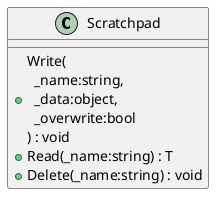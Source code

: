 @startuml
class Scratchpad {
    + Write(\n  _name:string,\n  _data:object, \n  _overwrite:bool\n) : void
    + Read(_name:string) : T
    + Delete(_name:string) : void
}
@enduml

